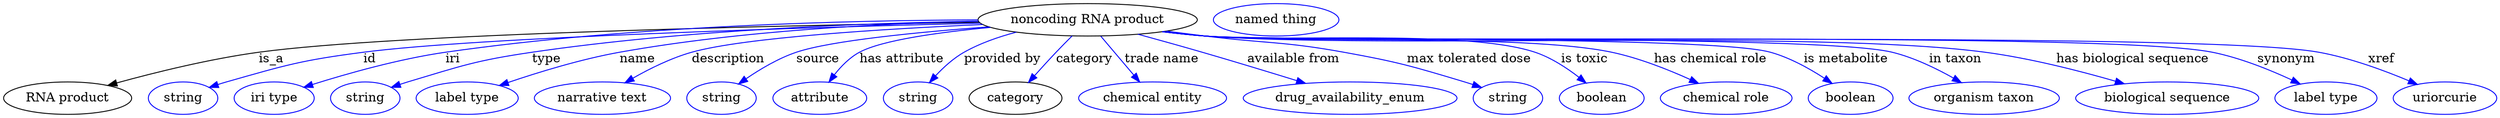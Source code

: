 digraph {
	graph [bb="0,0,2758,123"];
	node [label="\N"];
	"noncoding RNA product"	[height=0.5,
		label="noncoding RNA product",
		pos="1198.8,105",
		width=3.3761];
	"RNA product"	[height=0.5,
		pos="70.844,18",
		width=1.9679];
	"noncoding RNA product" -> "RNA product"	[label=is_a,
		lp="295.84,61.5",
		pos="e,115.23,32.184 1078.6,102.32 866,98.852 432.11,89.473 281.84,69 227.8,61.637 167.34,46.593 125.04,34.92"];
	id	[color=blue,
		height=0.5,
		label=string,
		pos="197.84,18",
		width=1.0652];
	"noncoding RNA product" -> id	[color=blue,
		label=id,
		lp="409.84,61.5",
		pos="e,226.84,29.966 1077.3,104.8 920.72,104.42 640.44,98.99 402.84,69 332.1,60.071 314.49,55.278 245.84,36 242.74,35.128 239.54,34.158 \
236.34,33.138",
		style=solid];
	iri	[color=blue,
		height=0.5,
		label="iri type",
		pos="298.84,18",
		width=1.2277];
	"noncoding RNA product" -> iri	[color=blue,
		label=iri,
		lp="496.84,61.5",
		pos="e,331.67,30.08 1077.3,104.96 935.33,104.47 693.89,98.659 488.84,69 437.25,61.537 379.53,45.162 341.4,33.178",
		style=solid];
	type	[color=blue,
		height=0.5,
		label=string,
		pos="399.84,18",
		width=1.0652];
	"noncoding RNA product" -> type	[color=blue,
		label=type,
		lp="600.84,61.5",
		pos="e,428.76,30.034 1077.6,103.43 953.3,101.36 754.66,93.941 584.84,69 522.45,59.836 507.26,54.087 446.84,36 444.08,35.172 441.24,34.272 \
438.39,33.332",
		style=solid];
	name	[color=blue,
		height=0.5,
		label="label type",
		pos="512.84,18",
		width=1.5707];
	"noncoding RNA product" -> name	[color=blue,
		label=name,
		lp="700.84,61.5",
		pos="e,548.33,32.072 1077.5,103.38 971.98,101.04 815.23,93.228 680.84,69 638.32,61.334 591.29,46.791 557.83,35.357",
		style=solid];
	description	[color=blue,
		height=0.5,
		label="narrative text",
		pos="662.84,18",
		width=2.0943];
	"noncoding RNA product" -> description	[color=blue,
		label=description,
		lp="801.34,61.5",
		pos="e,687.51,35.037 1082.2,99.811 973.3,94.97 819.06,85.474 760.84,69 738.2,62.594 714.66,50.775 696.32,40.236",
		style=solid];
	source	[color=blue,
		height=0.5,
		label=string,
		pos="794.84,18",
		width=1.0652];
	"noncoding RNA product" -> source	[color=blue,
		label=source,
		lp="899.84,61.5",
		pos="e,813.58,33.951 1088.7,97.272 1011,91.54 914.12,82.133 875.84,69 856.5,62.365 836.94,50.466 821.88,39.939",
		style=solid];
	"has attribute"	[color=blue,
		height=0.5,
		label=attribute,
		pos="902.84,18",
		width=1.4443];
	"noncoding RNA product" -> "has attribute"	[color=blue,
		label="has attribute",
		lp="992.84,61.5",
		pos="e,912.66,35.77 1091,96.685 1034,91.331 970.76,82.581 945.84,69 935.07,63.127 925.78,53.407 918.62,44.09",
		style=solid];
	"provided by"	[color=blue,
		height=0.5,
		label=string,
		pos="1010.8,18",
		width=1.0652];
	"noncoding RNA product" -> "provided by"	[color=blue,
		label="provided by",
		lp="1104.3,61.5",
		pos="e,1023.5,35.248 1119.7,91.254 1100,86.104 1079.5,78.937 1061.8,69 1050,62.346 1039,52.251 1030.2,42.87",
		style=solid];
	category	[height=0.5,
		pos="1118.8,18",
		width=1.4263];
	"noncoding RNA product" -> category	[color=blue,
		label=category,
		lp="1195.3,61.5",
		pos="e,1133.2,35.41 1181.6,87.088 1175.9,81.403 1169.5,74.985 1163.8,69 1155.9,60.654 1147.4,51.326 1140,43.009",
		style=solid];
	"trade name"	[color=blue,
		height=0.5,
		label="chemical entity",
		pos="1269.8,18",
		width=2.2748];
	"noncoding RNA product" -> "trade name"	[color=blue,
		label="trade name",
		lp="1279.8,61.5",
		pos="e,1255.7,35.885 1213.2,86.799 1223.6,74.39 1237.7,57.458 1249.3,43.618",
		style=solid];
	"available from"	[color=blue,
		height=0.5,
		label=drug_availability_enum,
		pos="1487.8,18",
		width=3.2858];
	"noncoding RNA product" -> "available from"	[color=blue,
		label="available from",
		lp="1426.3,61.5",
		pos="e,1438.7,34.44 1254.4,88.899 1276.4,82.843 1301.9,75.718 1324.8,69 1359.5,58.887 1398,47.077 1429,37.475",
		style=solid];
	"max tolerated dose"	[color=blue,
		height=0.5,
		label=string,
		pos="1662.8,18",
		width=1.0652];
	"noncoding RNA product" -> "max tolerated dose"	[color=blue,
		label="max tolerated dose",
		lp="1620.8,61.5",
		pos="e,1633.8,29.795 1286.2,92.415 1300.5,90.572 1315.1,88.711 1328.8,87 1396.8,78.561 1414.5,81.269 1481.8,69 1541.8,58.087 1556.5,53.52 \
1614.8,36 1617.9,35.072 1621.1,34.063 1624.3,33.014",
		style=solid];
	"is toxic"	[color=blue,
		height=0.5,
		label=boolean,
		pos="1765.8,18",
		width=1.2999];
	"noncoding RNA product" -> "is toxic"	[color=blue,
		label="is toxic",
		lp="1747.8,61.5",
		pos="e,1748.8,35.038 1283,91.987 1298.2,90.1 1314,88.335 1328.8,87 1409.7,79.729 1617,95.172 1693.8,69 1711,63.166 1727.7,51.96 1740.8,\
41.632",
		style=solid];
	"has chemical role"	[color=blue,
		height=0.5,
		label="chemical role",
		pos="1903.8,18",
		width=2.022];
	"noncoding RNA product" -> "has chemical role"	[color=blue,
		label="has chemical role",
		lp="1887.3,61.5",
		pos="e,1873.4,34.452 1282.6,91.916 1298,90.024 1313.9,88.276 1328.8,87 1428.3,78.517 1680.2,89.711 1777.8,69 1807.8,62.644 1839.9,49.818 \
1864.2,38.748",
		style=solid];
	"is metabolite"	[color=blue,
		height=0.5,
		label=boolean,
		pos="2041.8,18",
		width=1.2999];
	"noncoding RNA product" -> "is metabolite"	[color=blue,
		label="is metabolite",
		lp="2036.8,61.5",
		pos="e,2021.4,34.448 1281.9,91.862 1297.5,89.951 1313.6,88.21 1328.8,87 1398.1,81.489 1886.9,87.714 1953.8,69 1975,63.089 1996.4,51.048 \
2012.9,40.263",
		style=solid];
	"in taxon"	[color=blue,
		height=0.5,
		label="organism taxon",
		pos="2189.8,18",
		width=2.3109];
	"noncoding RNA product" -> "in taxon"	[color=blue,
		label="in taxon",
		lp="2157.8,61.5",
		pos="e,2164.6,35.219 1281.9,91.799 1297.5,89.894 1313.6,88.171 1328.8,87 1413,80.522 2005.9,89.031 2087.8,69 2111.8,63.138 2136.7,51.054 \
2155.9,40.235",
		style=solid];
	"has biological sequence"	[color=blue,
		height=0.5,
		label="biological sequence",
		pos="2392.8,18",
		width=2.8164];
	"noncoding RNA product" -> "has biological sequence"	[color=blue,
		label="has biological sequence",
		lp="2354.3,61.5",
		pos="e,2345.3,33.956 1281.6,91.806 1297.2,89.888 1313.5,88.158 1328.8,87 1519.9,72.557 2000.9,94.172 2190.8,69 2240.5,62.423 2295.6,48.315 \
2335.7,36.757",
		style=solid];
	synonym	[color=blue,
		height=0.5,
		label="label type",
		pos="2568.8,18",
		width=1.5707];
	"noncoding RNA product" -> synonym	[color=blue,
		label=synonym,
		lp="2524.8,61.5",
		pos="e,2540.2,33.825 1281.6,91.747 1297.2,89.834 1313.5,88.122 1328.8,87 1452.3,77.959 2321.4,93.225 2442.8,69 2473.6,62.861 2506.5,49.558 \
2531,38.216",
		style=solid];
	xref	[color=blue,
		height=0.5,
		label=uriorcurie,
		pos="2700.8,18",
		width=1.5887];
	"noncoding RNA product" -> xref	[color=blue,
		label=xref,
		lp="2630.3,61.5",
		pos="e,2670.2,33.239 1281.6,91.728 1297.2,89.817 1313.5,88.11 1328.8,87 1465.4,77.108 2426.1,93.35 2560.8,69 2595.7,62.697 2633.5,48.771 \
2661,37.212",
		style=solid];
	"named thing_category"	[color=blue,
		height=0.5,
		label="named thing",
		pos="1407.8,105",
		width=1.9318];
}
